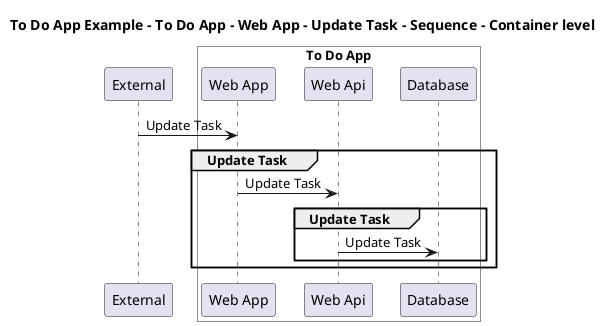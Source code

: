 @startuml

title To Do App Example - To Do App - Web App - Update Task - Sequence - Container level

participant "External" as C4InterFlow.SoftwareSystems.ExternalSystem

box "To Do App" #White
    participant "Web App" as ToDoAppExample.SoftwareSystems.ToDoApp.Containers.WebApp
    participant "Web Api" as ToDoAppExample.SoftwareSystems.ToDoApp.Containers.WebApi
    participant "Database" as ToDoAppExample.SoftwareSystems.ToDoApp.Containers.Database
end box


C4InterFlow.SoftwareSystems.ExternalSystem -> ToDoAppExample.SoftwareSystems.ToDoApp.Containers.WebApp : Update Task
group Update Task
ToDoAppExample.SoftwareSystems.ToDoApp.Containers.WebApp -> ToDoAppExample.SoftwareSystems.ToDoApp.Containers.WebApi : Update Task
group Update Task
ToDoAppExample.SoftwareSystems.ToDoApp.Containers.WebApi -> ToDoAppExample.SoftwareSystems.ToDoApp.Containers.Database : Update Task
end
end


@enduml
